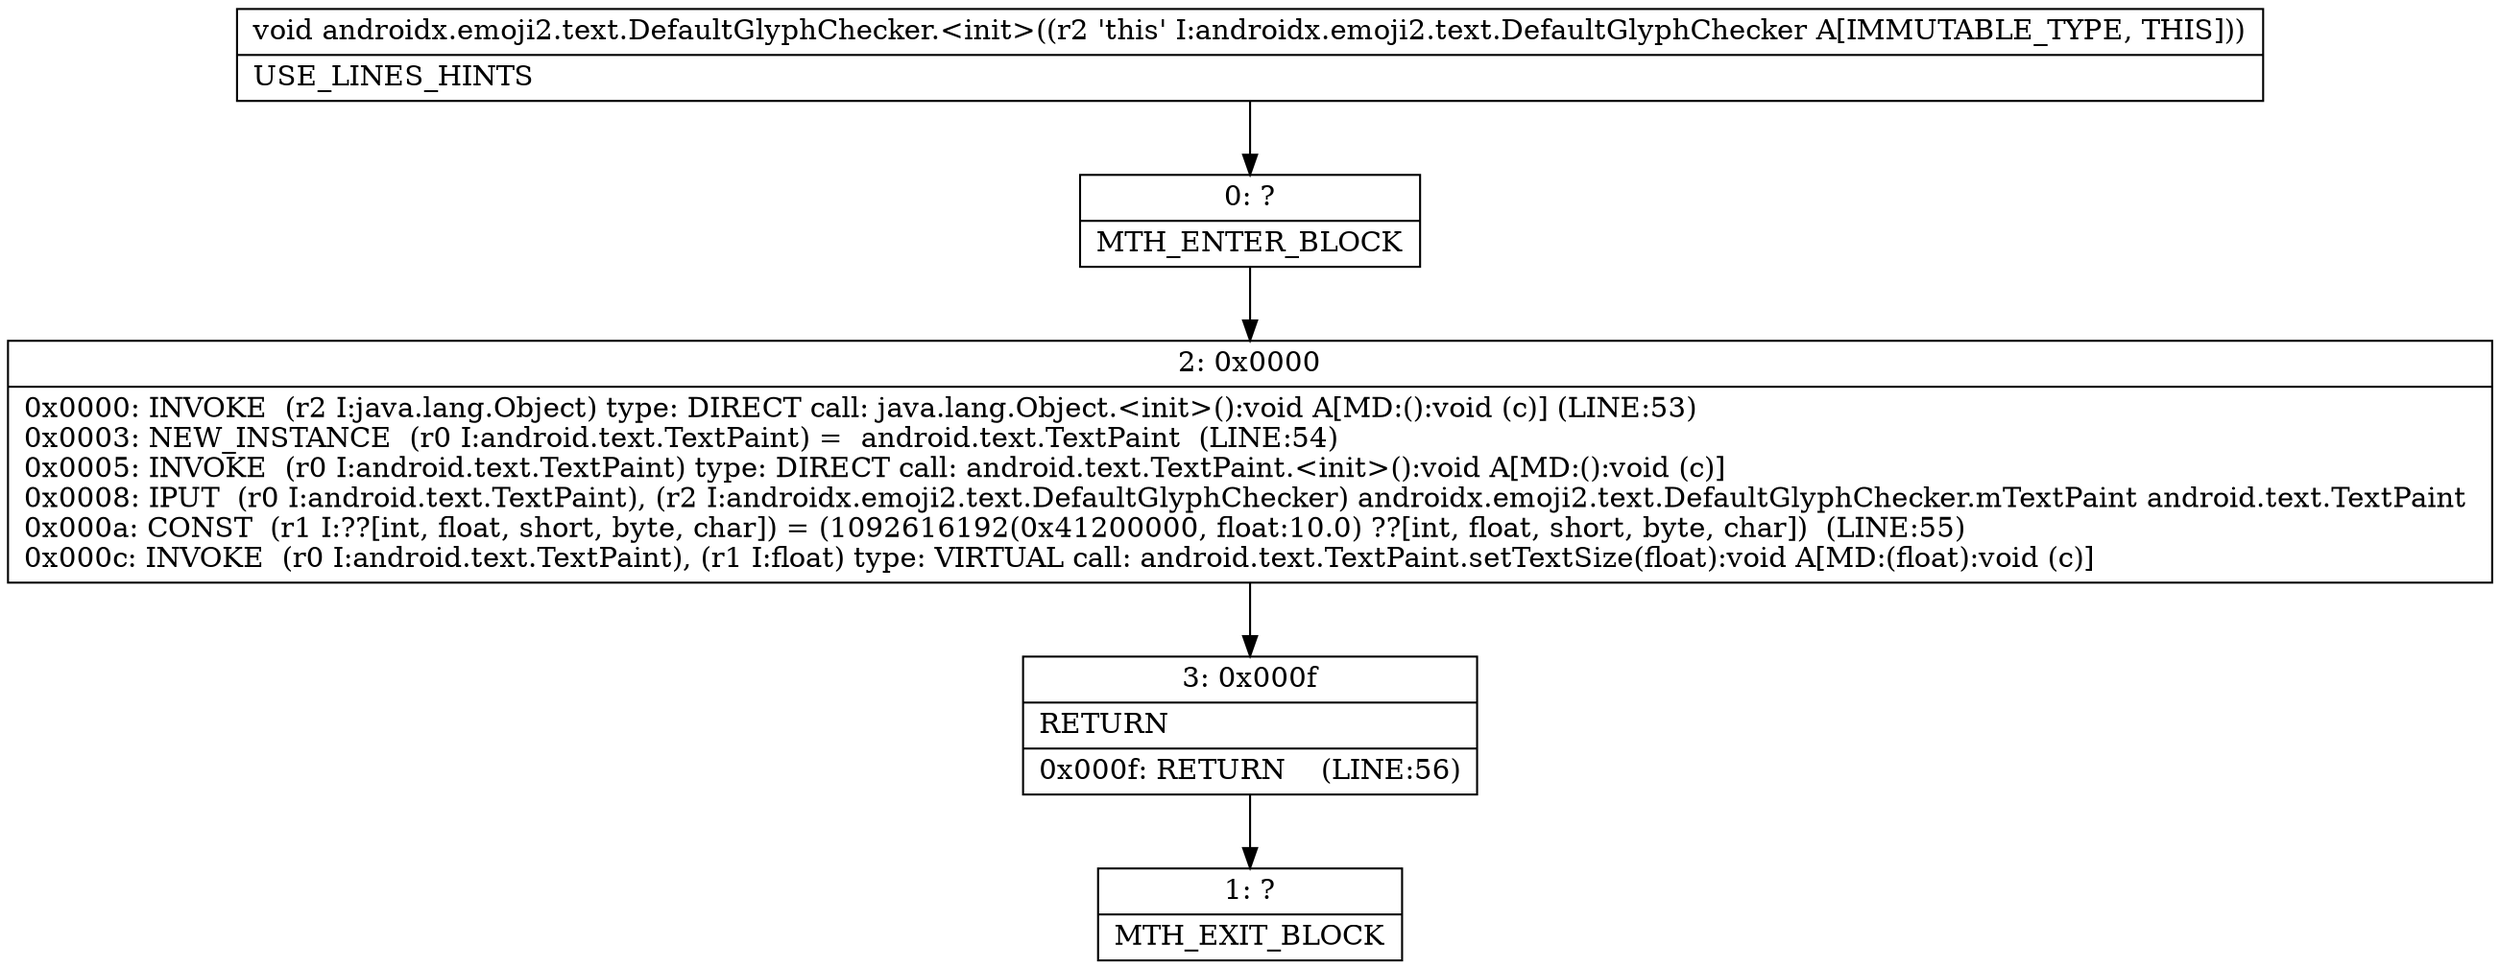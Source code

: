 digraph "CFG forandroidx.emoji2.text.DefaultGlyphChecker.\<init\>()V" {
Node_0 [shape=record,label="{0\:\ ?|MTH_ENTER_BLOCK\l}"];
Node_2 [shape=record,label="{2\:\ 0x0000|0x0000: INVOKE  (r2 I:java.lang.Object) type: DIRECT call: java.lang.Object.\<init\>():void A[MD:():void (c)] (LINE:53)\l0x0003: NEW_INSTANCE  (r0 I:android.text.TextPaint) =  android.text.TextPaint  (LINE:54)\l0x0005: INVOKE  (r0 I:android.text.TextPaint) type: DIRECT call: android.text.TextPaint.\<init\>():void A[MD:():void (c)]\l0x0008: IPUT  (r0 I:android.text.TextPaint), (r2 I:androidx.emoji2.text.DefaultGlyphChecker) androidx.emoji2.text.DefaultGlyphChecker.mTextPaint android.text.TextPaint \l0x000a: CONST  (r1 I:??[int, float, short, byte, char]) = (1092616192(0x41200000, float:10.0) ??[int, float, short, byte, char])  (LINE:55)\l0x000c: INVOKE  (r0 I:android.text.TextPaint), (r1 I:float) type: VIRTUAL call: android.text.TextPaint.setTextSize(float):void A[MD:(float):void (c)]\l}"];
Node_3 [shape=record,label="{3\:\ 0x000f|RETURN\l|0x000f: RETURN    (LINE:56)\l}"];
Node_1 [shape=record,label="{1\:\ ?|MTH_EXIT_BLOCK\l}"];
MethodNode[shape=record,label="{void androidx.emoji2.text.DefaultGlyphChecker.\<init\>((r2 'this' I:androidx.emoji2.text.DefaultGlyphChecker A[IMMUTABLE_TYPE, THIS]))  | USE_LINES_HINTS\l}"];
MethodNode -> Node_0;Node_0 -> Node_2;
Node_2 -> Node_3;
Node_3 -> Node_1;
}

